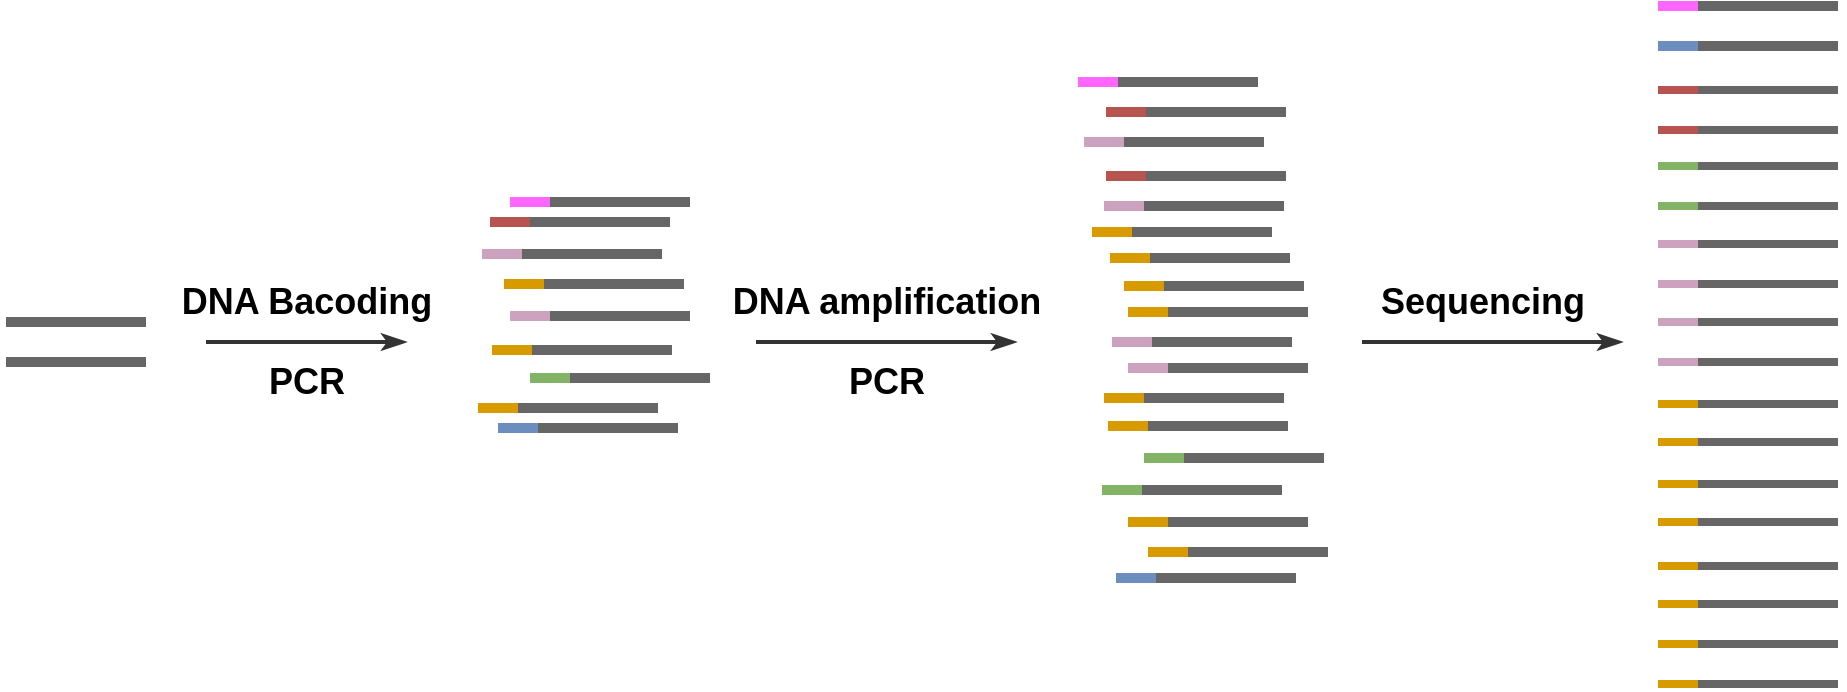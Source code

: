 <mxfile version="20.0.1" type="github"><diagram id="hOID2NO2qhy8Afpl9kij" name="Page-1"><mxGraphModel dx="2249" dy="705" grid="1" gridSize="10" guides="1" tooltips="1" connect="1" arrows="1" fold="1" page="1" pageScale="1" pageWidth="827" pageHeight="1169" math="0" shadow="0"><root><mxCell id="0"/><mxCell id="1" parent="0"/><mxCell id="WEG5uXrDfeSpom00rCed-1" value="" style="endArrow=none;html=1;rounded=0;strokeWidth=5;strokeColor=#666666;jumpSize=10;shadow=0;arcSize=30;" parent="1" edge="1"><mxGeometry width="50" height="50" relative="1" as="geometry"><mxPoint x="-226" y="350" as="sourcePoint"/><mxPoint x="-156" y="350" as="targetPoint"/></mxGeometry></mxCell><mxCell id="WEG5uXrDfeSpom00rCed-2" value="" style="endArrow=none;html=1;rounded=0;strokeWidth=5;strokeColor=#666666;jumpSize=10;shadow=0;arcSize=30;" parent="1" edge="1"><mxGeometry width="50" height="50" relative="1" as="geometry"><mxPoint x="-226" y="370" as="sourcePoint"/><mxPoint x="-156" y="370" as="targetPoint"/></mxGeometry></mxCell><mxCell id="WEG5uXrDfeSpom00rCed-8" value="" style="endArrow=none;html=1;rounded=0;strokeWidth=5;strokeColor=#666666;" parent="1" edge="1"><mxGeometry width="50" height="50" relative="1" as="geometry"><mxPoint x="46" y="347" as="sourcePoint"/><mxPoint x="116" y="347" as="targetPoint"/></mxGeometry></mxCell><mxCell id="WEG5uXrDfeSpom00rCed-9" value="" style="endArrow=none;html=1;rounded=0;strokeWidth=5;strokeColor=#666666;" parent="1" edge="1"><mxGeometry width="50" height="50" relative="1" as="geometry"><mxPoint x="32" y="316" as="sourcePoint"/><mxPoint x="102" y="316" as="targetPoint"/></mxGeometry></mxCell><mxCell id="WEG5uXrDfeSpom00rCed-10" value="" style="endArrow=none;html=1;rounded=0;strokeWidth=5;strokeColor=#666666;" parent="1" edge="1"><mxGeometry width="50" height="50" relative="1" as="geometry"><mxPoint x="43" y="331" as="sourcePoint"/><mxPoint x="113" y="331" as="targetPoint"/></mxGeometry></mxCell><mxCell id="WEG5uXrDfeSpom00rCed-11" value="" style="endArrow=none;html=1;rounded=0;strokeWidth=5;strokeColor=#666666;" parent="1" edge="1"><mxGeometry width="50" height="50" relative="1" as="geometry"><mxPoint x="37" y="364" as="sourcePoint"/><mxPoint x="107" y="364" as="targetPoint"/></mxGeometry></mxCell><mxCell id="WEG5uXrDfeSpom00rCed-12" value="" style="endArrow=none;html=1;rounded=0;strokeWidth=5;strokeColor=#666666;" parent="1" edge="1"><mxGeometry width="50" height="50" relative="1" as="geometry"><mxPoint x="30" y="393" as="sourcePoint"/><mxPoint x="100" y="393" as="targetPoint"/></mxGeometry></mxCell><mxCell id="WEG5uXrDfeSpom00rCed-13" value="" style="endArrow=none;html=1;rounded=0;strokeWidth=5;strokeColor=#666666;" parent="1" edge="1"><mxGeometry width="50" height="50" relative="1" as="geometry"><mxPoint x="56" y="378" as="sourcePoint"/><mxPoint x="126" y="378" as="targetPoint"/></mxGeometry></mxCell><mxCell id="WEG5uXrDfeSpom00rCed-18" value="" style="endArrow=none;html=1;rounded=0;strokeWidth=5;strokeColor=#CDA2BE;" parent="1" edge="1"><mxGeometry width="50" height="50" relative="1" as="geometry"><mxPoint x="26" y="347" as="sourcePoint"/><mxPoint x="46" y="347" as="targetPoint"/></mxGeometry></mxCell><mxCell id="WEG5uXrDfeSpom00rCed-19" value="" style="endArrow=none;html=1;rounded=0;strokeWidth=5;strokeColor=#CDA2BE;fillColor=#e1d5e7;" parent="1" edge="1"><mxGeometry width="50" height="50" relative="1" as="geometry"><mxPoint x="12" y="316" as="sourcePoint"/><mxPoint x="32" y="316" as="targetPoint"/></mxGeometry></mxCell><mxCell id="WEG5uXrDfeSpom00rCed-20" value="" style="endArrow=none;html=1;rounded=0;strokeWidth=5;strokeColor=#d79b00;fillColor=#ffe6cc;" parent="1" edge="1"><mxGeometry width="50" height="50" relative="1" as="geometry"><mxPoint x="23" y="331" as="sourcePoint"/><mxPoint x="43" y="331" as="targetPoint"/></mxGeometry></mxCell><mxCell id="WEG5uXrDfeSpom00rCed-21" value="" style="endArrow=none;html=1;rounded=0;strokeWidth=5;strokeColor=#d79b00;fillColor=#ffe6cc;" parent="1" edge="1"><mxGeometry width="50" height="50" relative="1" as="geometry"><mxPoint x="17" y="364" as="sourcePoint"/><mxPoint x="37" y="364" as="targetPoint"/></mxGeometry></mxCell><mxCell id="WEG5uXrDfeSpom00rCed-22" value="" style="endArrow=none;html=1;rounded=0;strokeWidth=5;strokeColor=#d79b00;fillColor=#ffe6cc;" parent="1" edge="1"><mxGeometry width="50" height="50" relative="1" as="geometry"><mxPoint x="10" y="393" as="sourcePoint"/><mxPoint x="30" y="393" as="targetPoint"/></mxGeometry></mxCell><mxCell id="WEG5uXrDfeSpom00rCed-23" value="" style="endArrow=none;html=1;rounded=0;strokeWidth=5;strokeColor=#82b366;fillColor=#d5e8d4;" parent="1" edge="1"><mxGeometry width="50" height="50" relative="1" as="geometry"><mxPoint x="36" y="378" as="sourcePoint"/><mxPoint x="56" y="378" as="targetPoint"/></mxGeometry></mxCell><mxCell id="WEG5uXrDfeSpom00rCed-26" value="" style="endArrow=none;html=1;rounded=0;strokeWidth=4;strokeColor=#666666;" parent="1" edge="1"><mxGeometry width="50" height="50" relative="1" as="geometry"><mxPoint x="620" y="311" as="sourcePoint"/><mxPoint x="690" y="311" as="targetPoint"/></mxGeometry></mxCell><mxCell id="WEG5uXrDfeSpom00rCed-27" value="" style="endArrow=none;html=1;rounded=0;strokeWidth=4;strokeColor=#666666;" parent="1" edge="1"><mxGeometry width="50" height="50" relative="1" as="geometry"><mxPoint x="619" y="331" as="sourcePoint"/><mxPoint x="690" y="331" as="targetPoint"/></mxGeometry></mxCell><mxCell id="WEG5uXrDfeSpom00rCed-28" value="" style="endArrow=none;html=1;rounded=0;strokeWidth=4;strokeColor=#666666;" parent="1" edge="1"><mxGeometry width="50" height="50" relative="1" as="geometry"><mxPoint x="620" y="391" as="sourcePoint"/><mxPoint x="690" y="391" as="targetPoint"/></mxGeometry></mxCell><mxCell id="WEG5uXrDfeSpom00rCed-29" value="" style="endArrow=none;html=1;rounded=0;strokeWidth=4;strokeColor=#666666;" parent="1" edge="1"><mxGeometry width="50" height="50" relative="1" as="geometry"><mxPoint x="619" y="410" as="sourcePoint"/><mxPoint x="690" y="410" as="targetPoint"/></mxGeometry></mxCell><mxCell id="WEG5uXrDfeSpom00rCed-30" value="" style="endArrow=none;html=1;rounded=0;strokeWidth=4;strokeColor=#666666;" parent="1" edge="1"><mxGeometry width="50" height="50" relative="1" as="geometry"><mxPoint x="619" y="431" as="sourcePoint"/><mxPoint x="690" y="431" as="targetPoint"/></mxGeometry></mxCell><mxCell id="WEG5uXrDfeSpom00rCed-31" value="" style="endArrow=none;html=1;rounded=0;strokeWidth=4;strokeColor=#666666;" parent="1" edge="1"><mxGeometry width="50" height="50" relative="1" as="geometry"><mxPoint x="620" y="272" as="sourcePoint"/><mxPoint x="690" y="272" as="targetPoint"/></mxGeometry></mxCell><mxCell id="WEG5uXrDfeSpom00rCed-32" value="" style="endArrow=none;html=1;rounded=0;strokeWidth=4;strokeColor=#CDA2BE;" parent="1" edge="1"><mxGeometry width="50" height="50" relative="1" as="geometry"><mxPoint x="600" y="311" as="sourcePoint"/><mxPoint x="620" y="311" as="targetPoint"/></mxGeometry></mxCell><mxCell id="WEG5uXrDfeSpom00rCed-33" value="" style="endArrow=none;html=1;rounded=0;strokeWidth=4;strokeColor=#CDA2BE;fillColor=#e1d5e7;" parent="1" edge="1"><mxGeometry width="50" height="50" relative="1" as="geometry"><mxPoint x="600" y="331" as="sourcePoint"/><mxPoint x="620" y="331" as="targetPoint"/></mxGeometry></mxCell><mxCell id="WEG5uXrDfeSpom00rCed-34" value="" style="endArrow=none;html=1;rounded=0;strokeWidth=4;strokeColor=#d79b00;fillColor=#ffe6cc;" parent="1" edge="1"><mxGeometry width="50" height="50" relative="1" as="geometry"><mxPoint x="600" y="391" as="sourcePoint"/><mxPoint x="620" y="391" as="targetPoint"/></mxGeometry></mxCell><mxCell id="WEG5uXrDfeSpom00rCed-35" value="" style="endArrow=none;html=1;rounded=0;strokeWidth=4;strokeColor=#d79b00;fillColor=#ffe6cc;" parent="1" edge="1"><mxGeometry width="50" height="50" relative="1" as="geometry"><mxPoint x="600" y="410" as="sourcePoint"/><mxPoint x="620" y="410" as="targetPoint"/></mxGeometry></mxCell><mxCell id="WEG5uXrDfeSpom00rCed-36" value="" style="endArrow=none;html=1;rounded=0;strokeWidth=4;strokeColor=#d79b00;fillColor=#ffe6cc;" parent="1" edge="1"><mxGeometry width="50" height="50" relative="1" as="geometry"><mxPoint x="600" y="431" as="sourcePoint"/><mxPoint x="620" y="431" as="targetPoint"/></mxGeometry></mxCell><mxCell id="WEG5uXrDfeSpom00rCed-37" value="" style="endArrow=none;html=1;rounded=0;strokeWidth=4;strokeColor=#82b366;fillColor=#d5e8d4;" parent="1" edge="1"><mxGeometry width="50" height="50" relative="1" as="geometry"><mxPoint x="600" y="272" as="sourcePoint"/><mxPoint x="620" y="272" as="targetPoint"/></mxGeometry></mxCell><mxCell id="WEG5uXrDfeSpom00rCed-38" value="" style="endArrow=none;html=1;rounded=0;strokeWidth=4;strokeColor=#666666;" parent="1" edge="1"><mxGeometry width="50" height="50" relative="1" as="geometry"><mxPoint x="620" y="350" as="sourcePoint"/><mxPoint x="690" y="350" as="targetPoint"/></mxGeometry></mxCell><mxCell id="WEG5uXrDfeSpom00rCed-39" value="" style="endArrow=none;html=1;rounded=0;strokeWidth=4;strokeColor=#666666;" parent="1" edge="1"><mxGeometry width="50" height="50" relative="1" as="geometry"><mxPoint x="619" y="370" as="sourcePoint"/><mxPoint x="690" y="370" as="targetPoint"/></mxGeometry></mxCell><mxCell id="WEG5uXrDfeSpom00rCed-40" value="" style="endArrow=none;html=1;rounded=0;strokeWidth=4;strokeColor=#CDA2BE;" parent="1" edge="1"><mxGeometry width="50" height="50" relative="1" as="geometry"><mxPoint x="600" y="350" as="sourcePoint"/><mxPoint x="620" y="350" as="targetPoint"/></mxGeometry></mxCell><mxCell id="WEG5uXrDfeSpom00rCed-41" value="" style="endArrow=none;html=1;rounded=0;strokeWidth=4;strokeColor=#CDA2BE;fillColor=#e1d5e7;" parent="1" edge="1"><mxGeometry width="50" height="50" relative="1" as="geometry"><mxPoint x="600" y="370" as="sourcePoint"/><mxPoint x="620" y="370" as="targetPoint"/></mxGeometry></mxCell><mxCell id="WEG5uXrDfeSpom00rCed-42" value="" style="endArrow=none;html=1;rounded=0;strokeWidth=4;strokeColor=#666666;" parent="1" edge="1"><mxGeometry width="50" height="50" relative="1" as="geometry"><mxPoint x="620" y="450" as="sourcePoint"/><mxPoint x="690" y="450" as="targetPoint"/></mxGeometry></mxCell><mxCell id="WEG5uXrDfeSpom00rCed-43" value="" style="endArrow=none;html=1;rounded=0;strokeWidth=4;strokeColor=#666666;" parent="1" edge="1"><mxGeometry width="50" height="50" relative="1" as="geometry"><mxPoint x="619" y="472.0" as="sourcePoint"/><mxPoint x="690" y="472.0" as="targetPoint"/></mxGeometry></mxCell><mxCell id="WEG5uXrDfeSpom00rCed-44" value="" style="endArrow=none;html=1;rounded=0;strokeWidth=4;strokeColor=#666666;" parent="1" edge="1"><mxGeometry width="50" height="50" relative="1" as="geometry"><mxPoint x="619" y="491.0" as="sourcePoint"/><mxPoint x="690" y="491.0" as="targetPoint"/></mxGeometry></mxCell><mxCell id="WEG5uXrDfeSpom00rCed-45" value="" style="endArrow=none;html=1;rounded=0;strokeWidth=4;strokeColor=#d79b00;fillColor=#ffe6cc;" parent="1" edge="1"><mxGeometry width="50" height="50" relative="1" as="geometry"><mxPoint x="600" y="450" as="sourcePoint"/><mxPoint x="620" y="450" as="targetPoint"/></mxGeometry></mxCell><mxCell id="WEG5uXrDfeSpom00rCed-46" value="" style="endArrow=none;html=1;rounded=0;strokeWidth=4;strokeColor=#d79b00;fillColor=#ffe6cc;" parent="1" edge="1"><mxGeometry width="50" height="50" relative="1" as="geometry"><mxPoint x="600" y="472.0" as="sourcePoint"/><mxPoint x="620" y="472.0" as="targetPoint"/></mxGeometry></mxCell><mxCell id="WEG5uXrDfeSpom00rCed-47" value="" style="endArrow=none;html=1;rounded=0;strokeWidth=4;strokeColor=#d79b00;fillColor=#ffe6cc;" parent="1" edge="1"><mxGeometry width="50" height="50" relative="1" as="geometry"><mxPoint x="600" y="491.0" as="sourcePoint"/><mxPoint x="620" y="491.0" as="targetPoint"/></mxGeometry></mxCell><mxCell id="WEG5uXrDfeSpom00rCed-48" value="" style="endArrow=none;html=1;rounded=0;strokeWidth=4;strokeColor=#666666;" parent="1" edge="1"><mxGeometry width="50" height="50" relative="1" as="geometry"><mxPoint x="620" y="292" as="sourcePoint"/><mxPoint x="690" y="292" as="targetPoint"/></mxGeometry></mxCell><mxCell id="WEG5uXrDfeSpom00rCed-49" value="" style="endArrow=none;html=1;rounded=0;strokeWidth=4;strokeColor=#82b366;fillColor=#d5e8d4;" parent="1" edge="1"><mxGeometry width="50" height="50" relative="1" as="geometry"><mxPoint x="600" y="292" as="sourcePoint"/><mxPoint x="620" y="292" as="targetPoint"/></mxGeometry></mxCell><mxCell id="WEG5uXrDfeSpom00rCed-50" value="" style="endArrow=none;html=1;rounded=0;strokeWidth=4;strokeColor=#666666;" parent="1" edge="1"><mxGeometry width="50" height="50" relative="1" as="geometry"><mxPoint x="619" y="511.0" as="sourcePoint"/><mxPoint x="690" y="511.0" as="targetPoint"/></mxGeometry></mxCell><mxCell id="WEG5uXrDfeSpom00rCed-51" value="" style="endArrow=none;html=1;rounded=0;strokeWidth=4;strokeColor=#666666;" parent="1" edge="1"><mxGeometry width="50" height="50" relative="1" as="geometry"><mxPoint x="619" y="531" as="sourcePoint"/><mxPoint x="690" y="531" as="targetPoint"/></mxGeometry></mxCell><mxCell id="WEG5uXrDfeSpom00rCed-52" value="" style="endArrow=none;html=1;rounded=0;strokeWidth=4;strokeColor=#d79b00;fillColor=#ffe6cc;" parent="1" edge="1"><mxGeometry width="50" height="50" relative="1" as="geometry"><mxPoint x="600" y="511.0" as="sourcePoint"/><mxPoint x="620" y="511.0" as="targetPoint"/></mxGeometry></mxCell><mxCell id="WEG5uXrDfeSpom00rCed-53" value="" style="endArrow=none;html=1;rounded=0;strokeWidth=4;strokeColor=#d79b00;fillColor=#ffe6cc;" parent="1" edge="1"><mxGeometry width="50" height="50" relative="1" as="geometry"><mxPoint x="600" y="531" as="sourcePoint"/><mxPoint x="620" y="531" as="targetPoint"/></mxGeometry></mxCell><mxCell id="WEG5uXrDfeSpom00rCed-54" value="" style="endArrow=classicThin;html=1;rounded=0;strokeColor=#333333;strokeWidth=2;endFill=1;" parent="1" edge="1"><mxGeometry width="50" height="50" relative="1" as="geometry"><mxPoint x="-126" y="360" as="sourcePoint"/><mxPoint x="-26" y="360" as="targetPoint"/></mxGeometry></mxCell><mxCell id="WEG5uXrDfeSpom00rCed-56" value="" style="endArrow=classicThin;html=1;rounded=0;strokeColor=#333333;strokeWidth=2;endFill=1;" parent="1" edge="1"><mxGeometry width="50" height="50" relative="1" as="geometry"><mxPoint x="452" y="360" as="sourcePoint"/><mxPoint x="582" y="360" as="targetPoint"/></mxGeometry></mxCell><mxCell id="WEG5uXrDfeSpom00rCed-97" value="&lt;font style=&quot;font-size: 18px;&quot;&gt;&lt;b&gt;DNA Bacoding&lt;/b&gt;&lt;/font&gt;" style="text;html=1;align=center;verticalAlign=middle;resizable=0;points=[];autosize=1;strokeColor=none;fillColor=none;" parent="1" vertex="1"><mxGeometry x="-146" y="330" width="140" height="20" as="geometry"/></mxCell><mxCell id="WEG5uXrDfeSpom00rCed-100" value="&lt;font style=&quot;font-size: 18px;&quot;&gt;&lt;b&gt;Sequencing&lt;/b&gt;&lt;/font&gt;" style="text;html=1;align=center;verticalAlign=middle;resizable=0;points=[];autosize=1;strokeColor=none;fillColor=none;" parent="1" vertex="1"><mxGeometry x="452" y="330" width="120" height="20" as="geometry"/></mxCell><mxCell id="WEG5uXrDfeSpom00rCed-101" value="" style="endArrow=classicThin;html=1;rounded=0;strokeColor=#333333;strokeWidth=2;endFill=1;" parent="1" edge="1"><mxGeometry width="50" height="50" relative="1" as="geometry"><mxPoint x="149" y="360" as="sourcePoint"/><mxPoint x="279" y="360" as="targetPoint"/></mxGeometry></mxCell><mxCell id="WEG5uXrDfeSpom00rCed-102" value="&lt;font style=&quot;font-size: 18px;&quot;&gt;&lt;b&gt;DNA amplification&lt;/b&gt;&lt;/font&gt;" style="text;html=1;align=center;verticalAlign=middle;resizable=0;points=[];autosize=1;strokeColor=none;fillColor=none;" parent="1" vertex="1"><mxGeometry x="129" y="330" width="170" height="20" as="geometry"/></mxCell><mxCell id="lrXB-PKDkwHaV3u19Mu0-105" value="" style="endArrow=none;html=1;rounded=0;strokeWidth=5;strokeColor=#666666;" parent="1" edge="1"><mxGeometry width="50" height="50" relative="1" as="geometry"><mxPoint x="333" y="260" as="sourcePoint"/><mxPoint x="403" y="260" as="targetPoint"/></mxGeometry></mxCell><mxCell id="lrXB-PKDkwHaV3u19Mu0-106" value="" style="endArrow=none;html=1;rounded=0;strokeWidth=5;strokeColor=#CDA2BE;fillColor=#e1d5e7;" parent="1" edge="1"><mxGeometry width="50" height="50" relative="1" as="geometry"><mxPoint x="313" y="260" as="sourcePoint"/><mxPoint x="333" y="260" as="targetPoint"/></mxGeometry></mxCell><mxCell id="lrXB-PKDkwHaV3u19Mu0-107" value="" style="endArrow=none;html=1;rounded=0;strokeWidth=5;strokeColor=#666666;" parent="1" edge="1"><mxGeometry width="50" height="50" relative="1" as="geometry"><mxPoint x="343" y="292" as="sourcePoint"/><mxPoint x="413" y="292" as="targetPoint"/></mxGeometry></mxCell><mxCell id="lrXB-PKDkwHaV3u19Mu0-108" value="" style="endArrow=none;html=1;rounded=0;strokeWidth=5;strokeColor=#CDA2BE;fillColor=#e1d5e7;" parent="1" edge="1"><mxGeometry width="50" height="50" relative="1" as="geometry"><mxPoint x="323" y="292" as="sourcePoint"/><mxPoint x="343" y="292" as="targetPoint"/></mxGeometry></mxCell><mxCell id="lrXB-PKDkwHaV3u19Mu0-109" value="" style="endArrow=none;html=1;rounded=0;strokeWidth=5;strokeColor=#666666;" parent="1" edge="1"><mxGeometry width="50" height="50" relative="1" as="geometry"><mxPoint x="347" y="360" as="sourcePoint"/><mxPoint x="417" y="360" as="targetPoint"/></mxGeometry></mxCell><mxCell id="lrXB-PKDkwHaV3u19Mu0-110" value="" style="endArrow=none;html=1;rounded=0;strokeWidth=5;strokeColor=#CDA2BE;fillColor=#e1d5e7;" parent="1" edge="1"><mxGeometry width="50" height="50" relative="1" as="geometry"><mxPoint x="327" y="360" as="sourcePoint"/><mxPoint x="347" y="360" as="targetPoint"/></mxGeometry></mxCell><mxCell id="lrXB-PKDkwHaV3u19Mu0-111" value="" style="endArrow=none;html=1;rounded=0;strokeWidth=5;strokeColor=#666666;" parent="1" edge="1"><mxGeometry width="50" height="50" relative="1" as="geometry"><mxPoint x="355" y="373" as="sourcePoint"/><mxPoint x="425" y="373" as="targetPoint"/></mxGeometry></mxCell><mxCell id="lrXB-PKDkwHaV3u19Mu0-112" value="" style="endArrow=none;html=1;rounded=0;strokeWidth=5;strokeColor=#CDA2BE;fillColor=#e1d5e7;" parent="1" edge="1"><mxGeometry width="50" height="50" relative="1" as="geometry"><mxPoint x="335" y="373" as="sourcePoint"/><mxPoint x="355" y="373" as="targetPoint"/></mxGeometry></mxCell><mxCell id="lrXB-PKDkwHaV3u19Mu0-113" value="" style="endArrow=none;html=1;rounded=0;strokeWidth=5;strokeColor=#666666;" parent="1" edge="1"><mxGeometry width="50" height="50" relative="1" as="geometry"><mxPoint x="337" y="305" as="sourcePoint"/><mxPoint x="407" y="305" as="targetPoint"/></mxGeometry></mxCell><mxCell id="lrXB-PKDkwHaV3u19Mu0-114" value="" style="endArrow=none;html=1;rounded=0;strokeWidth=5;strokeColor=#d79b00;fillColor=#ffe6cc;" parent="1" edge="1"><mxGeometry width="50" height="50" relative="1" as="geometry"><mxPoint x="317" y="305" as="sourcePoint"/><mxPoint x="337" y="305" as="targetPoint"/></mxGeometry></mxCell><mxCell id="lrXB-PKDkwHaV3u19Mu0-115" value="" style="endArrow=none;html=1;rounded=0;strokeWidth=5;strokeColor=#666666;" parent="1" edge="1"><mxGeometry width="50" height="50" relative="1" as="geometry"><mxPoint x="346" y="318" as="sourcePoint"/><mxPoint x="416" y="318" as="targetPoint"/></mxGeometry></mxCell><mxCell id="lrXB-PKDkwHaV3u19Mu0-116" value="" style="endArrow=none;html=1;rounded=0;strokeWidth=5;strokeColor=#d79b00;fillColor=#ffe6cc;" parent="1" edge="1"><mxGeometry width="50" height="50" relative="1" as="geometry"><mxPoint x="326" y="318" as="sourcePoint"/><mxPoint x="346" y="318" as="targetPoint"/></mxGeometry></mxCell><mxCell id="lrXB-PKDkwHaV3u19Mu0-117" value="" style="endArrow=none;html=1;rounded=0;strokeWidth=5;strokeColor=#666666;" parent="1" edge="1"><mxGeometry width="50" height="50" relative="1" as="geometry"><mxPoint x="353" y="332" as="sourcePoint"/><mxPoint x="423" y="332" as="targetPoint"/></mxGeometry></mxCell><mxCell id="lrXB-PKDkwHaV3u19Mu0-118" value="" style="endArrow=none;html=1;rounded=0;strokeWidth=5;strokeColor=#d79b00;fillColor=#ffe6cc;" parent="1" edge="1"><mxGeometry width="50" height="50" relative="1" as="geometry"><mxPoint x="333" y="332" as="sourcePoint"/><mxPoint x="353" y="332" as="targetPoint"/></mxGeometry></mxCell><mxCell id="lrXB-PKDkwHaV3u19Mu0-119" value="" style="endArrow=none;html=1;rounded=0;strokeWidth=5;strokeColor=#666666;" parent="1" edge="1"><mxGeometry width="50" height="50" relative="1" as="geometry"><mxPoint x="355" y="345" as="sourcePoint"/><mxPoint x="425" y="345" as="targetPoint"/></mxGeometry></mxCell><mxCell id="lrXB-PKDkwHaV3u19Mu0-120" value="" style="endArrow=none;html=1;rounded=0;strokeWidth=5;strokeColor=#d79b00;fillColor=#ffe6cc;" parent="1" edge="1"><mxGeometry width="50" height="50" relative="1" as="geometry"><mxPoint x="335" y="345" as="sourcePoint"/><mxPoint x="355" y="345" as="targetPoint"/></mxGeometry></mxCell><mxCell id="lrXB-PKDkwHaV3u19Mu0-121" value="" style="endArrow=none;html=1;rounded=0;strokeWidth=5;strokeColor=#666666;" parent="1" edge="1"><mxGeometry width="50" height="50" relative="1" as="geometry"><mxPoint x="343" y="388" as="sourcePoint"/><mxPoint x="413" y="388" as="targetPoint"/></mxGeometry></mxCell><mxCell id="lrXB-PKDkwHaV3u19Mu0-122" value="" style="endArrow=none;html=1;rounded=0;strokeWidth=5;strokeColor=#d79b00;fillColor=#ffe6cc;" parent="1" edge="1"><mxGeometry width="50" height="50" relative="1" as="geometry"><mxPoint x="323" y="388" as="sourcePoint"/><mxPoint x="343" y="388" as="targetPoint"/></mxGeometry></mxCell><mxCell id="lrXB-PKDkwHaV3u19Mu0-123" value="" style="endArrow=none;html=1;rounded=0;strokeWidth=5;strokeColor=#666666;" parent="1" edge="1"><mxGeometry width="50" height="50" relative="1" as="geometry"><mxPoint x="345" y="402" as="sourcePoint"/><mxPoint x="415" y="402" as="targetPoint"/></mxGeometry></mxCell><mxCell id="lrXB-PKDkwHaV3u19Mu0-124" value="" style="endArrow=none;html=1;rounded=0;strokeWidth=5;strokeColor=#d79b00;fillColor=#ffe6cc;" parent="1" edge="1"><mxGeometry width="50" height="50" relative="1" as="geometry"><mxPoint x="325" y="402" as="sourcePoint"/><mxPoint x="345" y="402" as="targetPoint"/></mxGeometry></mxCell><mxCell id="lrXB-PKDkwHaV3u19Mu0-125" value="" style="endArrow=none;html=1;rounded=0;strokeWidth=5;strokeColor=#666666;" parent="1" edge="1"><mxGeometry width="50" height="50" relative="1" as="geometry"><mxPoint x="363" y="418" as="sourcePoint"/><mxPoint x="433" y="418" as="targetPoint"/></mxGeometry></mxCell><mxCell id="lrXB-PKDkwHaV3u19Mu0-126" value="" style="endArrow=none;html=1;rounded=0;strokeWidth=5;strokeColor=#82b366;fillColor=#d5e8d4;" parent="1" edge="1"><mxGeometry width="50" height="50" relative="1" as="geometry"><mxPoint x="343" y="418" as="sourcePoint"/><mxPoint x="363" y="418" as="targetPoint"/></mxGeometry></mxCell><mxCell id="lrXB-PKDkwHaV3u19Mu0-127" value="" style="endArrow=none;html=1;rounded=0;strokeWidth=5;strokeColor=#666666;" parent="1" edge="1"><mxGeometry width="50" height="50" relative="1" as="geometry"><mxPoint x="342" y="434" as="sourcePoint"/><mxPoint x="412" y="434" as="targetPoint"/></mxGeometry></mxCell><mxCell id="lrXB-PKDkwHaV3u19Mu0-128" value="" style="endArrow=none;html=1;rounded=0;strokeWidth=5;strokeColor=#82b366;fillColor=#d5e8d4;" parent="1" edge="1"><mxGeometry width="50" height="50" relative="1" as="geometry"><mxPoint x="322" y="434" as="sourcePoint"/><mxPoint x="342" y="434" as="targetPoint"/></mxGeometry></mxCell><mxCell id="lrXB-PKDkwHaV3u19Mu0-129" value="" style="endArrow=none;html=1;rounded=0;strokeWidth=5;strokeColor=#666666;" parent="1" edge="1"><mxGeometry width="50" height="50" relative="1" as="geometry"><mxPoint x="355" y="450" as="sourcePoint"/><mxPoint x="425" y="450" as="targetPoint"/></mxGeometry></mxCell><mxCell id="lrXB-PKDkwHaV3u19Mu0-130" value="" style="endArrow=none;html=1;rounded=0;strokeWidth=5;strokeColor=#d79b00;fillColor=#ffe6cc;" parent="1" edge="1"><mxGeometry width="50" height="50" relative="1" as="geometry"><mxPoint x="335" y="450" as="sourcePoint"/><mxPoint x="355" y="450" as="targetPoint"/></mxGeometry></mxCell><mxCell id="lrXB-PKDkwHaV3u19Mu0-131" value="" style="endArrow=none;html=1;rounded=0;strokeWidth=5;strokeColor=#666666;" parent="1" edge="1"><mxGeometry width="50" height="50" relative="1" as="geometry"><mxPoint x="365" y="465" as="sourcePoint"/><mxPoint x="435" y="465" as="targetPoint"/></mxGeometry></mxCell><mxCell id="lrXB-PKDkwHaV3u19Mu0-132" value="" style="endArrow=none;html=1;rounded=0;strokeWidth=5;strokeColor=#d79b00;fillColor=#ffe6cc;" parent="1" edge="1"><mxGeometry width="50" height="50" relative="1" as="geometry"><mxPoint x="345" y="465" as="sourcePoint"/><mxPoint x="365" y="465" as="targetPoint"/></mxGeometry></mxCell><mxCell id="lrXB-PKDkwHaV3u19Mu0-157" value="&lt;font style=&quot;font-size: 18px;&quot;&gt;&lt;b&gt;PCR&lt;br&gt;&lt;/b&gt;&lt;/font&gt;" style="text;html=1;align=center;verticalAlign=middle;resizable=0;points=[];autosize=1;strokeColor=none;fillColor=none;" parent="1" vertex="1"><mxGeometry x="-101" y="370" width="50" height="20" as="geometry"/></mxCell><mxCell id="lrXB-PKDkwHaV3u19Mu0-158" value="&lt;font style=&quot;font-size: 18px;&quot;&gt;&lt;b&gt;PCR&lt;/b&gt;&lt;b&gt;&lt;br&gt;&lt;/b&gt;&lt;/font&gt;" style="text;html=1;align=center;verticalAlign=middle;resizable=0;points=[];autosize=1;strokeColor=none;fillColor=none;" parent="1" vertex="1"><mxGeometry x="189" y="370" width="50" height="20" as="geometry"/></mxCell><mxCell id="RvzkoBS3j2UP4ls9T6pP-1" value="" style="endArrow=none;html=1;rounded=0;strokeWidth=5;strokeColor=#666666;" edge="1" parent="1"><mxGeometry width="50" height="50" relative="1" as="geometry"><mxPoint x="36" y="300" as="sourcePoint"/><mxPoint x="106" y="300" as="targetPoint"/></mxGeometry></mxCell><mxCell id="RvzkoBS3j2UP4ls9T6pP-2" value="" style="endArrow=none;html=1;rounded=0;strokeWidth=5;strokeColor=#b85450;fillColor=#f8cecc;" edge="1" parent="1"><mxGeometry width="50" height="50" relative="1" as="geometry"><mxPoint x="16" y="300" as="sourcePoint"/><mxPoint x="36" y="300" as="targetPoint"/></mxGeometry></mxCell><mxCell id="RvzkoBS3j2UP4ls9T6pP-3" value="" style="endArrow=none;html=1;rounded=0;strokeWidth=5;strokeColor=#666666;" edge="1" parent="1"><mxGeometry width="50" height="50" relative="1" as="geometry"><mxPoint x="344" y="245" as="sourcePoint"/><mxPoint x="414" y="245" as="targetPoint"/></mxGeometry></mxCell><mxCell id="RvzkoBS3j2UP4ls9T6pP-4" value="" style="endArrow=none;html=1;rounded=0;strokeWidth=5;strokeColor=#b85450;fillColor=#f8cecc;" edge="1" parent="1"><mxGeometry width="50" height="50" relative="1" as="geometry"><mxPoint x="324" y="245" as="sourcePoint"/><mxPoint x="344" y="245" as="targetPoint"/></mxGeometry></mxCell><mxCell id="RvzkoBS3j2UP4ls9T6pP-5" value="" style="endArrow=none;html=1;rounded=0;strokeWidth=5;strokeColor=#666666;" edge="1" parent="1"><mxGeometry width="50" height="50" relative="1" as="geometry"><mxPoint x="344" y="277" as="sourcePoint"/><mxPoint x="414" y="277" as="targetPoint"/></mxGeometry></mxCell><mxCell id="RvzkoBS3j2UP4ls9T6pP-6" value="" style="endArrow=none;html=1;rounded=0;strokeWidth=5;strokeColor=#b85450;fillColor=#f8cecc;" edge="1" parent="1"><mxGeometry width="50" height="50" relative="1" as="geometry"><mxPoint x="324" y="277" as="sourcePoint"/><mxPoint x="344" y="277" as="targetPoint"/></mxGeometry></mxCell><mxCell id="RvzkoBS3j2UP4ls9T6pP-7" value="" style="endArrow=none;html=1;rounded=0;strokeWidth=5;strokeColor=#666666;" edge="1" parent="1"><mxGeometry width="50" height="50" relative="1" as="geometry"><mxPoint x="40" y="403" as="sourcePoint"/><mxPoint x="110" y="403" as="targetPoint"/></mxGeometry></mxCell><mxCell id="RvzkoBS3j2UP4ls9T6pP-8" value="" style="endArrow=none;html=1;rounded=0;strokeWidth=5;strokeColor=#6c8ebf;fillColor=#dae8fc;" edge="1" parent="1"><mxGeometry width="50" height="50" relative="1" as="geometry"><mxPoint x="20" y="403" as="sourcePoint"/><mxPoint x="40" y="403" as="targetPoint"/></mxGeometry></mxCell><mxCell id="RvzkoBS3j2UP4ls9T6pP-9" value="" style="endArrow=none;html=1;rounded=0;strokeWidth=5;strokeColor=#666666;" edge="1" parent="1"><mxGeometry width="50" height="50" relative="1" as="geometry"><mxPoint x="46" y="290" as="sourcePoint"/><mxPoint x="116" y="290" as="targetPoint"/></mxGeometry></mxCell><mxCell id="RvzkoBS3j2UP4ls9T6pP-10" value="" style="endArrow=none;html=1;rounded=0;strokeWidth=5;strokeColor=#FF66FF;fillColor=#dae8fc;" edge="1" parent="1"><mxGeometry width="50" height="50" relative="1" as="geometry"><mxPoint x="26" y="290" as="sourcePoint"/><mxPoint x="46" y="290" as="targetPoint"/></mxGeometry></mxCell><mxCell id="RvzkoBS3j2UP4ls9T6pP-11" value="" style="endArrow=none;html=1;rounded=0;strokeWidth=5;strokeColor=#666666;" edge="1" parent="1"><mxGeometry width="50" height="50" relative="1" as="geometry"><mxPoint x="330" y="230" as="sourcePoint"/><mxPoint x="400" y="230" as="targetPoint"/></mxGeometry></mxCell><mxCell id="RvzkoBS3j2UP4ls9T6pP-12" value="" style="endArrow=none;html=1;rounded=0;strokeWidth=5;strokeColor=#FF66FF;fillColor=#dae8fc;" edge="1" parent="1"><mxGeometry width="50" height="50" relative="1" as="geometry"><mxPoint x="310" y="230" as="sourcePoint"/><mxPoint x="330" y="230" as="targetPoint"/></mxGeometry></mxCell><mxCell id="RvzkoBS3j2UP4ls9T6pP-13" value="" style="endArrow=none;html=1;rounded=0;strokeWidth=5;strokeColor=#666666;" edge="1" parent="1"><mxGeometry width="50" height="50" relative="1" as="geometry"><mxPoint x="349" y="478" as="sourcePoint"/><mxPoint x="419" y="478" as="targetPoint"/></mxGeometry></mxCell><mxCell id="RvzkoBS3j2UP4ls9T6pP-14" value="" style="endArrow=none;html=1;rounded=0;strokeWidth=5;strokeColor=#6c8ebf;fillColor=#dae8fc;" edge="1" parent="1"><mxGeometry width="50" height="50" relative="1" as="geometry"><mxPoint x="329" y="478" as="sourcePoint"/><mxPoint x="349" y="478" as="targetPoint"/></mxGeometry></mxCell><mxCell id="RvzkoBS3j2UP4ls9T6pP-15" value="" style="endArrow=none;html=1;rounded=0;strokeWidth=5;strokeColor=#666666;" edge="1" parent="1"><mxGeometry width="50" height="50" relative="1" as="geometry"><mxPoint x="620" y="212" as="sourcePoint"/><mxPoint x="690" y="212" as="targetPoint"/></mxGeometry></mxCell><mxCell id="RvzkoBS3j2UP4ls9T6pP-16" value="" style="endArrow=none;html=1;rounded=0;strokeWidth=5;strokeColor=#6c8ebf;fillColor=#dae8fc;" edge="1" parent="1"><mxGeometry width="50" height="50" relative="1" as="geometry"><mxPoint x="600" y="212" as="sourcePoint"/><mxPoint x="620" y="212" as="targetPoint"/></mxGeometry></mxCell><mxCell id="RvzkoBS3j2UP4ls9T6pP-17" value="" style="endArrow=none;html=1;rounded=0;strokeWidth=5;strokeColor=#666666;" edge="1" parent="1"><mxGeometry width="50" height="50" relative="1" as="geometry"><mxPoint x="620" y="192" as="sourcePoint"/><mxPoint x="690" y="192" as="targetPoint"/></mxGeometry></mxCell><mxCell id="RvzkoBS3j2UP4ls9T6pP-18" value="" style="endArrow=none;html=1;rounded=0;strokeWidth=5;strokeColor=#FF66FF;fillColor=#dae8fc;" edge="1" parent="1"><mxGeometry width="50" height="50" relative="1" as="geometry"><mxPoint x="600" y="192" as="sourcePoint"/><mxPoint x="620" y="192" as="targetPoint"/></mxGeometry></mxCell><mxCell id="RvzkoBS3j2UP4ls9T6pP-19" value="" style="endArrow=none;html=1;rounded=0;strokeWidth=4;strokeColor=#666666;" edge="1" parent="1"><mxGeometry width="50" height="50" relative="1" as="geometry"><mxPoint x="620" y="234" as="sourcePoint"/><mxPoint x="690" y="234" as="targetPoint"/></mxGeometry></mxCell><mxCell id="RvzkoBS3j2UP4ls9T6pP-20" value="" style="endArrow=none;html=1;rounded=0;strokeWidth=4;strokeColor=#b85450;fillColor=#f8cecc;" edge="1" parent="1"><mxGeometry width="50" height="50" relative="1" as="geometry"><mxPoint x="600" y="234" as="sourcePoint"/><mxPoint x="620" y="234" as="targetPoint"/></mxGeometry></mxCell><mxCell id="RvzkoBS3j2UP4ls9T6pP-21" value="" style="endArrow=none;html=1;rounded=0;strokeWidth=4;strokeColor=#666666;" edge="1" parent="1"><mxGeometry width="50" height="50" relative="1" as="geometry"><mxPoint x="620" y="254" as="sourcePoint"/><mxPoint x="690" y="254" as="targetPoint"/></mxGeometry></mxCell><mxCell id="RvzkoBS3j2UP4ls9T6pP-22" value="" style="endArrow=none;html=1;rounded=0;strokeWidth=4;strokeColor=#b85450;fillColor=#f8cecc;" edge="1" parent="1"><mxGeometry width="50" height="50" relative="1" as="geometry"><mxPoint x="600" y="254" as="sourcePoint"/><mxPoint x="620" y="254" as="targetPoint"/></mxGeometry></mxCell></root></mxGraphModel></diagram></mxfile>